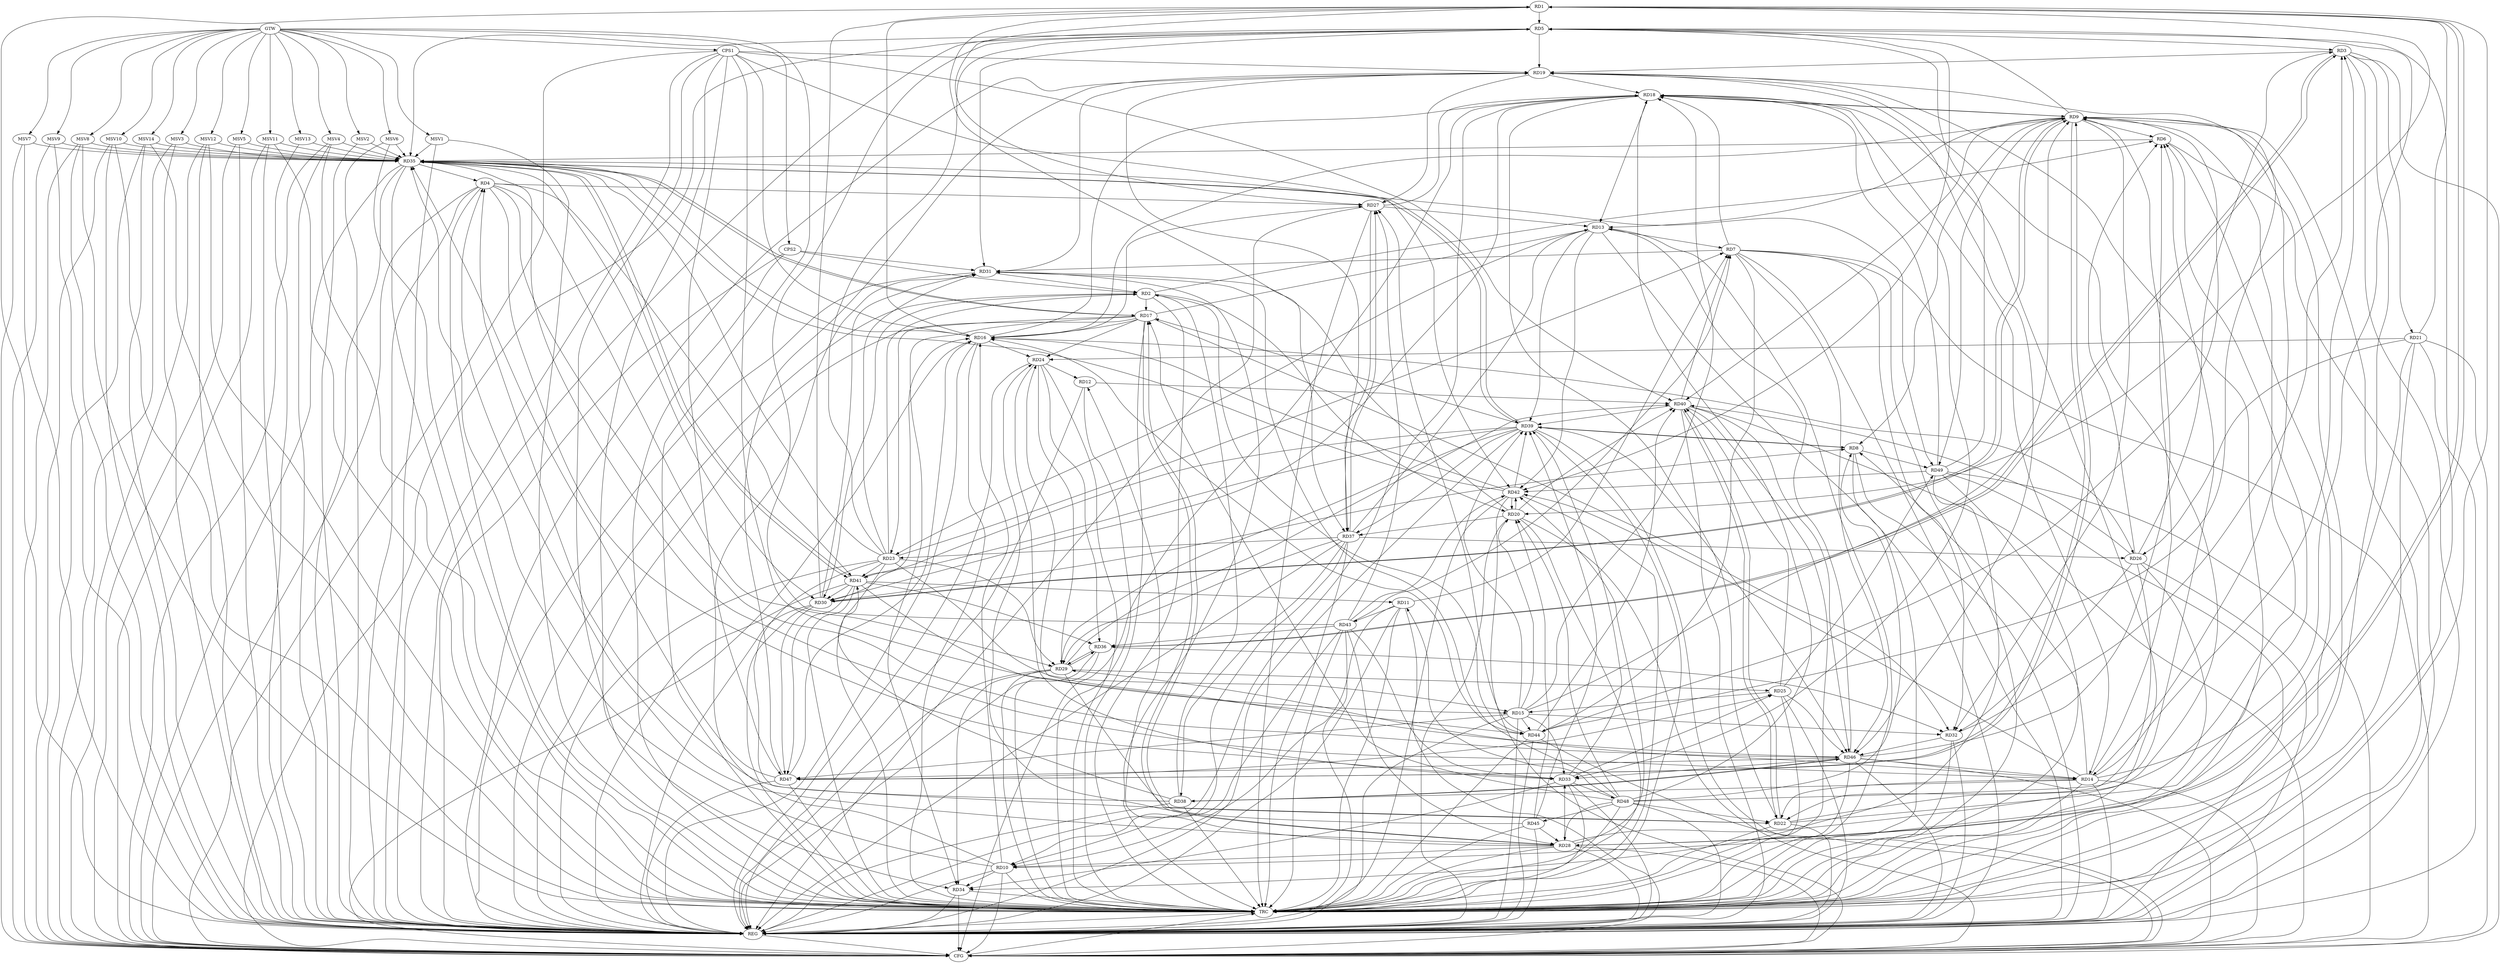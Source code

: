 strict digraph G {
  RD1 [ label="RD1" ];
  RD2 [ label="RD2" ];
  RD3 [ label="RD3" ];
  RD4 [ label="RD4" ];
  RD5 [ label="RD5" ];
  RD6 [ label="RD6" ];
  RD7 [ label="RD7" ];
  RD8 [ label="RD8" ];
  RD9 [ label="RD9" ];
  RD10 [ label="RD10" ];
  RD11 [ label="RD11" ];
  RD12 [ label="RD12" ];
  RD13 [ label="RD13" ];
  RD14 [ label="RD14" ];
  RD15 [ label="RD15" ];
  RD16 [ label="RD16" ];
  RD17 [ label="RD17" ];
  RD18 [ label="RD18" ];
  RD19 [ label="RD19" ];
  RD20 [ label="RD20" ];
  RD21 [ label="RD21" ];
  RD22 [ label="RD22" ];
  RD23 [ label="RD23" ];
  RD24 [ label="RD24" ];
  RD25 [ label="RD25" ];
  RD26 [ label="RD26" ];
  RD27 [ label="RD27" ];
  RD28 [ label="RD28" ];
  RD29 [ label="RD29" ];
  RD30 [ label="RD30" ];
  RD31 [ label="RD31" ];
  RD32 [ label="RD32" ];
  RD33 [ label="RD33" ];
  RD34 [ label="RD34" ];
  RD35 [ label="RD35" ];
  RD36 [ label="RD36" ];
  RD37 [ label="RD37" ];
  RD38 [ label="RD38" ];
  RD39 [ label="RD39" ];
  RD40 [ label="RD40" ];
  RD41 [ label="RD41" ];
  RD42 [ label="RD42" ];
  RD43 [ label="RD43" ];
  RD44 [ label="RD44" ];
  RD45 [ label="RD45" ];
  RD46 [ label="RD46" ];
  RD47 [ label="RD47" ];
  RD48 [ label="RD48" ];
  RD49 [ label="RD49" ];
  CPS1 [ label="CPS1" ];
  CPS2 [ label="CPS2" ];
  GTW [ label="GTW" ];
  REG [ label="REG" ];
  CFG [ label="CFG" ];
  TRC [ label="TRC" ];
  MSV1 [ label="MSV1" ];
  MSV2 [ label="MSV2" ];
  MSV3 [ label="MSV3" ];
  MSV4 [ label="MSV4" ];
  MSV5 [ label="MSV5" ];
  MSV6 [ label="MSV6" ];
  MSV7 [ label="MSV7" ];
  MSV8 [ label="MSV8" ];
  MSV9 [ label="MSV9" ];
  MSV10 [ label="MSV10" ];
  MSV11 [ label="MSV11" ];
  MSV12 [ label="MSV12" ];
  MSV13 [ label="MSV13" ];
  MSV14 [ label="MSV14" ];
  RD1 -> RD5;
  RD16 -> RD1;
  RD1 -> RD20;
  RD21 -> RD1;
  RD1 -> RD27;
  RD1 -> RD28;
  RD28 -> RD1;
  RD30 -> RD1;
  RD1 -> RD37;
  RD2 -> RD6;
  RD2 -> RD17;
  RD2 -> RD20;
  RD23 -> RD2;
  RD2 -> RD30;
  RD31 -> RD2;
  RD38 -> RD2;
  RD2 -> RD44;
  RD5 -> RD3;
  RD14 -> RD3;
  RD3 -> RD19;
  RD3 -> RD21;
  RD26 -> RD3;
  RD32 -> RD3;
  RD3 -> RD36;
  RD36 -> RD3;
  RD4 -> RD27;
  RD28 -> RD4;
  RD4 -> RD29;
  RD4 -> RD33;
  RD35 -> RD4;
  RD38 -> RD4;
  RD4 -> RD41;
  RD4 -> RD46;
  RD9 -> RD5;
  RD14 -> RD5;
  RD5 -> RD19;
  RD23 -> RD5;
  RD5 -> RD31;
  RD5 -> RD35;
  RD5 -> RD42;
  RD43 -> RD5;
  RD49 -> RD5;
  RD9 -> RD6;
  RD14 -> RD6;
  RD22 -> RD6;
  RD26 -> RD6;
  RD6 -> RD35;
  RD48 -> RD6;
  RD11 -> RD7;
  RD13 -> RD7;
  RD7 -> RD18;
  RD23 -> RD7;
  RD7 -> RD31;
  RD7 -> RD32;
  RD40 -> RD7;
  RD43 -> RD7;
  RD7 -> RD44;
  RD7 -> RD46;
  RD9 -> RD8;
  RD14 -> RD8;
  RD30 -> RD8;
  RD8 -> RD39;
  RD39 -> RD8;
  RD48 -> RD8;
  RD8 -> RD49;
  RD9 -> RD13;
  RD9 -> RD14;
  RD15 -> RD9;
  RD16 -> RD9;
  RD9 -> RD18;
  RD18 -> RD9;
  RD22 -> RD9;
  RD9 -> RD30;
  RD30 -> RD9;
  RD9 -> RD32;
  RD9 -> RD40;
  RD44 -> RD9;
  RD46 -> RD9;
  RD9 -> RD47;
  RD47 -> RD9;
  RD9 -> RD49;
  RD11 -> RD10;
  RD10 -> RD16;
  RD21 -> RD10;
  RD28 -> RD10;
  RD10 -> RD31;
  RD10 -> RD34;
  RD10 -> RD35;
  RD37 -> RD10;
  RD43 -> RD10;
  RD41 -> RD11;
  RD11 -> RD43;
  RD48 -> RD11;
  RD24 -> RD12;
  RD28 -> RD12;
  RD12 -> RD40;
  RD17 -> RD13;
  RD18 -> RD13;
  RD13 -> RD23;
  RD27 -> RD13;
  RD37 -> RD13;
  RD13 -> RD39;
  RD13 -> RD42;
  RD46 -> RD13;
  RD18 -> RD14;
  RD14 -> RD22;
  RD14 -> RD29;
  RD35 -> RD14;
  RD14 -> RD38;
  RD14 -> RD42;
  RD46 -> RD14;
  RD15 -> RD18;
  RD15 -> RD20;
  RD23 -> RD15;
  RD25 -> RD15;
  RD15 -> RD32;
  RD15 -> RD33;
  RD15 -> RD39;
  RD15 -> RD44;
  RD15 -> RD47;
  RD17 -> RD16;
  RD16 -> RD18;
  RD16 -> RD24;
  RD16 -> RD26;
  RD16 -> RD27;
  RD16 -> RD35;
  RD41 -> RD16;
  RD42 -> RD16;
  RD44 -> RD16;
  RD47 -> RD16;
  RD17 -> RD23;
  RD17 -> RD24;
  RD17 -> RD28;
  RD28 -> RD17;
  RD17 -> RD32;
  RD17 -> RD34;
  RD17 -> RD35;
  RD35 -> RD17;
  RD39 -> RD17;
  RD48 -> RD17;
  RD19 -> RD18;
  RD18 -> RD22;
  RD27 -> RD18;
  RD18 -> RD30;
  RD18 -> RD33;
  RD48 -> RD18;
  RD49 -> RD18;
  RD19 -> RD27;
  RD28 -> RD19;
  RD31 -> RD19;
  RD19 -> RD37;
  RD19 -> RD44;
  RD19 -> RD46;
  RD47 -> RD19;
  RD20 -> RD31;
  RD20 -> RD37;
  RD20 -> RD40;
  RD20 -> RD42;
  RD42 -> RD20;
  RD45 -> RD20;
  RD48 -> RD20;
  RD21 -> RD24;
  RD21 -> RD26;
  RD23 -> RD22;
  RD26 -> RD22;
  RD29 -> RD22;
  RD22 -> RD40;
  RD40 -> RD22;
  RD48 -> RD22;
  RD23 -> RD29;
  RD23 -> RD31;
  RD23 -> RD35;
  RD37 -> RD23;
  RD23 -> RD41;
  RD24 -> RD29;
  RD24 -> RD33;
  RD24 -> RD36;
  RD45 -> RD24;
  RD46 -> RD24;
  RD29 -> RD25;
  RD33 -> RD25;
  RD25 -> RD40;
  RD25 -> RD46;
  RD47 -> RD25;
  RD25 -> RD49;
  RD26 -> RD32;
  RD37 -> RD26;
  RD26 -> RD40;
  RD27 -> RD37;
  RD37 -> RD27;
  RD43 -> RD27;
  RD44 -> RD27;
  RD28 -> RD33;
  RD28 -> RD42;
  RD43 -> RD28;
  RD45 -> RD28;
  RD48 -> RD28;
  RD29 -> RD34;
  RD29 -> RD36;
  RD36 -> RD29;
  RD37 -> RD29;
  RD39 -> RD29;
  RD29 -> RD40;
  RD30 -> RD31;
  RD35 -> RD30;
  RD39 -> RD30;
  RD41 -> RD30;
  RD30 -> RD47;
  RD48 -> RD31;
  RD36 -> RD32;
  RD32 -> RD46;
  RD33 -> RD34;
  RD33 -> RD39;
  RD43 -> RD33;
  RD46 -> RD33;
  RD33 -> RD48;
  RD49 -> RD34;
  RD35 -> RD39;
  RD39 -> RD35;
  RD35 -> RD41;
  RD41 -> RD35;
  RD42 -> RD35;
  RD47 -> RD35;
  RD35 -> RD49;
  RD41 -> RD36;
  RD43 -> RD36;
  RD37 -> RD38;
  RD39 -> RD37;
  RD38 -> RD41;
  RD38 -> RD46;
  RD46 -> RD38;
  RD40 -> RD39;
  RD39 -> RD41;
  RD42 -> RD39;
  RD45 -> RD39;
  RD39 -> RD46;
  RD44 -> RD40;
  RD40 -> RD46;
  RD41 -> RD44;
  RD41 -> RD47;
  RD43 -> RD42;
  RD49 -> RD42;
  RD48 -> RD45;
  RD46 -> RD47;
  CPS1 -> RD34;
  CPS1 -> RD16;
  CPS1 -> RD47;
  CPS1 -> RD42;
  CPS1 -> RD15;
  CPS1 -> RD40;
  CPS1 -> RD19;
  CPS2 -> RD31;
  CPS2 -> RD2;
  GTW -> CPS1;
  GTW -> CPS2;
  RD1 -> REG;
  RD2 -> REG;
  RD3 -> REG;
  RD4 -> REG;
  RD5 -> REG;
  RD6 -> REG;
  RD7 -> REG;
  RD8 -> REG;
  RD9 -> REG;
  RD10 -> REG;
  RD11 -> REG;
  RD12 -> REG;
  RD13 -> REG;
  RD14 -> REG;
  RD15 -> REG;
  RD16 -> REG;
  RD17 -> REG;
  RD18 -> REG;
  RD19 -> REG;
  RD20 -> REG;
  RD21 -> REG;
  RD22 -> REG;
  RD23 -> REG;
  RD24 -> REG;
  RD25 -> REG;
  RD26 -> REG;
  RD27 -> REG;
  RD28 -> REG;
  RD29 -> REG;
  RD30 -> REG;
  RD31 -> REG;
  RD32 -> REG;
  RD33 -> REG;
  RD34 -> REG;
  RD35 -> REG;
  RD36 -> REG;
  RD37 -> REG;
  RD38 -> REG;
  RD39 -> REG;
  RD40 -> REG;
  RD41 -> REG;
  RD42 -> REG;
  RD43 -> REG;
  RD44 -> REG;
  RD45 -> REG;
  RD46 -> REG;
  RD47 -> REG;
  RD48 -> REG;
  RD49 -> REG;
  CPS1 -> REG;
  CPS2 -> REG;
  RD40 -> CFG;
  RD21 -> CFG;
  RD18 -> CFG;
  RD34 -> CFG;
  RD46 -> CFG;
  RD28 -> CFG;
  RD44 -> CFG;
  RD39 -> CFG;
  RD10 -> CFG;
  RD16 -> CFG;
  RD35 -> CFG;
  CPS1 -> CFG;
  RD14 -> CFG;
  RD5 -> CFG;
  RD11 -> CFG;
  RD20 -> CFG;
  RD7 -> CFG;
  RD42 -> CFG;
  RD49 -> CFG;
  RD3 -> CFG;
  RD4 -> CFG;
  REG -> CFG;
  RD1 -> TRC;
  RD2 -> TRC;
  RD3 -> TRC;
  RD4 -> TRC;
  RD5 -> TRC;
  RD6 -> TRC;
  RD7 -> TRC;
  RD8 -> TRC;
  RD9 -> TRC;
  RD10 -> TRC;
  RD11 -> TRC;
  RD12 -> TRC;
  RD13 -> TRC;
  RD14 -> TRC;
  RD15 -> TRC;
  RD16 -> TRC;
  RD17 -> TRC;
  RD18 -> TRC;
  RD19 -> TRC;
  RD20 -> TRC;
  RD21 -> TRC;
  RD22 -> TRC;
  RD23 -> TRC;
  RD24 -> TRC;
  RD25 -> TRC;
  RD26 -> TRC;
  RD27 -> TRC;
  RD28 -> TRC;
  RD29 -> TRC;
  RD30 -> TRC;
  RD31 -> TRC;
  RD32 -> TRC;
  RD33 -> TRC;
  RD34 -> TRC;
  RD35 -> TRC;
  RD36 -> TRC;
  RD37 -> TRC;
  RD38 -> TRC;
  RD39 -> TRC;
  RD40 -> TRC;
  RD41 -> TRC;
  RD42 -> TRC;
  RD43 -> TRC;
  RD44 -> TRC;
  RD45 -> TRC;
  RD46 -> TRC;
  RD47 -> TRC;
  RD48 -> TRC;
  RD49 -> TRC;
  CPS1 -> TRC;
  CPS2 -> TRC;
  GTW -> TRC;
  CFG -> TRC;
  TRC -> REG;
  MSV1 -> RD35;
  MSV2 -> RD35;
  MSV3 -> RD35;
  MSV4 -> RD35;
  MSV5 -> RD35;
  MSV6 -> RD35;
  MSV7 -> RD35;
  MSV8 -> RD35;
  GTW -> MSV1;
  MSV1 -> REG;
  MSV1 -> TRC;
  GTW -> MSV2;
  MSV2 -> REG;
  GTW -> MSV3;
  MSV3 -> REG;
  MSV3 -> CFG;
  GTW -> MSV4;
  MSV4 -> REG;
  MSV4 -> TRC;
  MSV4 -> CFG;
  GTW -> MSV5;
  MSV5 -> REG;
  MSV5 -> CFG;
  GTW -> MSV6;
  MSV6 -> REG;
  MSV6 -> TRC;
  GTW -> MSV7;
  MSV7 -> REG;
  MSV7 -> CFG;
  GTW -> MSV8;
  MSV8 -> REG;
  MSV8 -> TRC;
  MSV8 -> CFG;
  MSV9 -> RD35;
  MSV10 -> RD35;
  GTW -> MSV9;
  MSV9 -> REG;
  MSV9 -> CFG;
  GTW -> MSV10;
  MSV10 -> REG;
  MSV10 -> TRC;
  MSV10 -> CFG;
  MSV11 -> RD35;
  MSV12 -> RD35;
  MSV13 -> RD35;
  GTW -> MSV11;
  MSV11 -> REG;
  MSV11 -> TRC;
  MSV11 -> CFG;
  GTW -> MSV12;
  MSV12 -> REG;
  MSV12 -> TRC;
  MSV12 -> CFG;
  GTW -> MSV13;
  MSV13 -> REG;
  MSV14 -> RD35;
  GTW -> MSV14;
  MSV14 -> REG;
  MSV14 -> TRC;
  MSV14 -> CFG;
}
